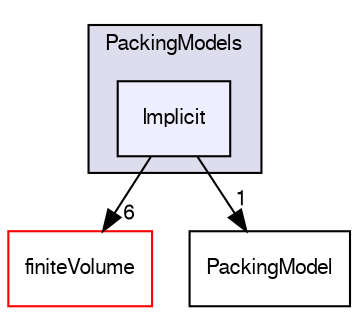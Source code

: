 digraph "src/lagrangian/intermediate/submodels/MPPIC/PackingModels/Implicit" {
  bgcolor=transparent;
  compound=true
  node [ fontsize="10", fontname="FreeSans"];
  edge [ labelfontsize="10", labelfontname="FreeSans"];
  subgraph clusterdir_53a1042b3e5d1ab48a4a4664459291c4 {
    graph [ bgcolor="#ddddee", pencolor="black", label="PackingModels" fontname="FreeSans", fontsize="10", URL="dir_53a1042b3e5d1ab48a4a4664459291c4.html"]
  dir_6924ef32199311be23d281fb22cc3cd4 [shape=box, label="Implicit", style="filled", fillcolor="#eeeeff", pencolor="black", URL="dir_6924ef32199311be23d281fb22cc3cd4.html"];
  }
  dir_9bd15774b555cf7259a6fa18f99fe99b [shape=box label="finiteVolume" color="red" URL="dir_9bd15774b555cf7259a6fa18f99fe99b.html"];
  dir_72cee44745666f6ed21c39ef493210e5 [shape=box label="PackingModel" URL="dir_72cee44745666f6ed21c39ef493210e5.html"];
  dir_6924ef32199311be23d281fb22cc3cd4->dir_9bd15774b555cf7259a6fa18f99fe99b [headlabel="6", labeldistance=1.5 headhref="dir_001401_000727.html"];
  dir_6924ef32199311be23d281fb22cc3cd4->dir_72cee44745666f6ed21c39ef493210e5 [headlabel="1", labeldistance=1.5 headhref="dir_001401_001403.html"];
}
